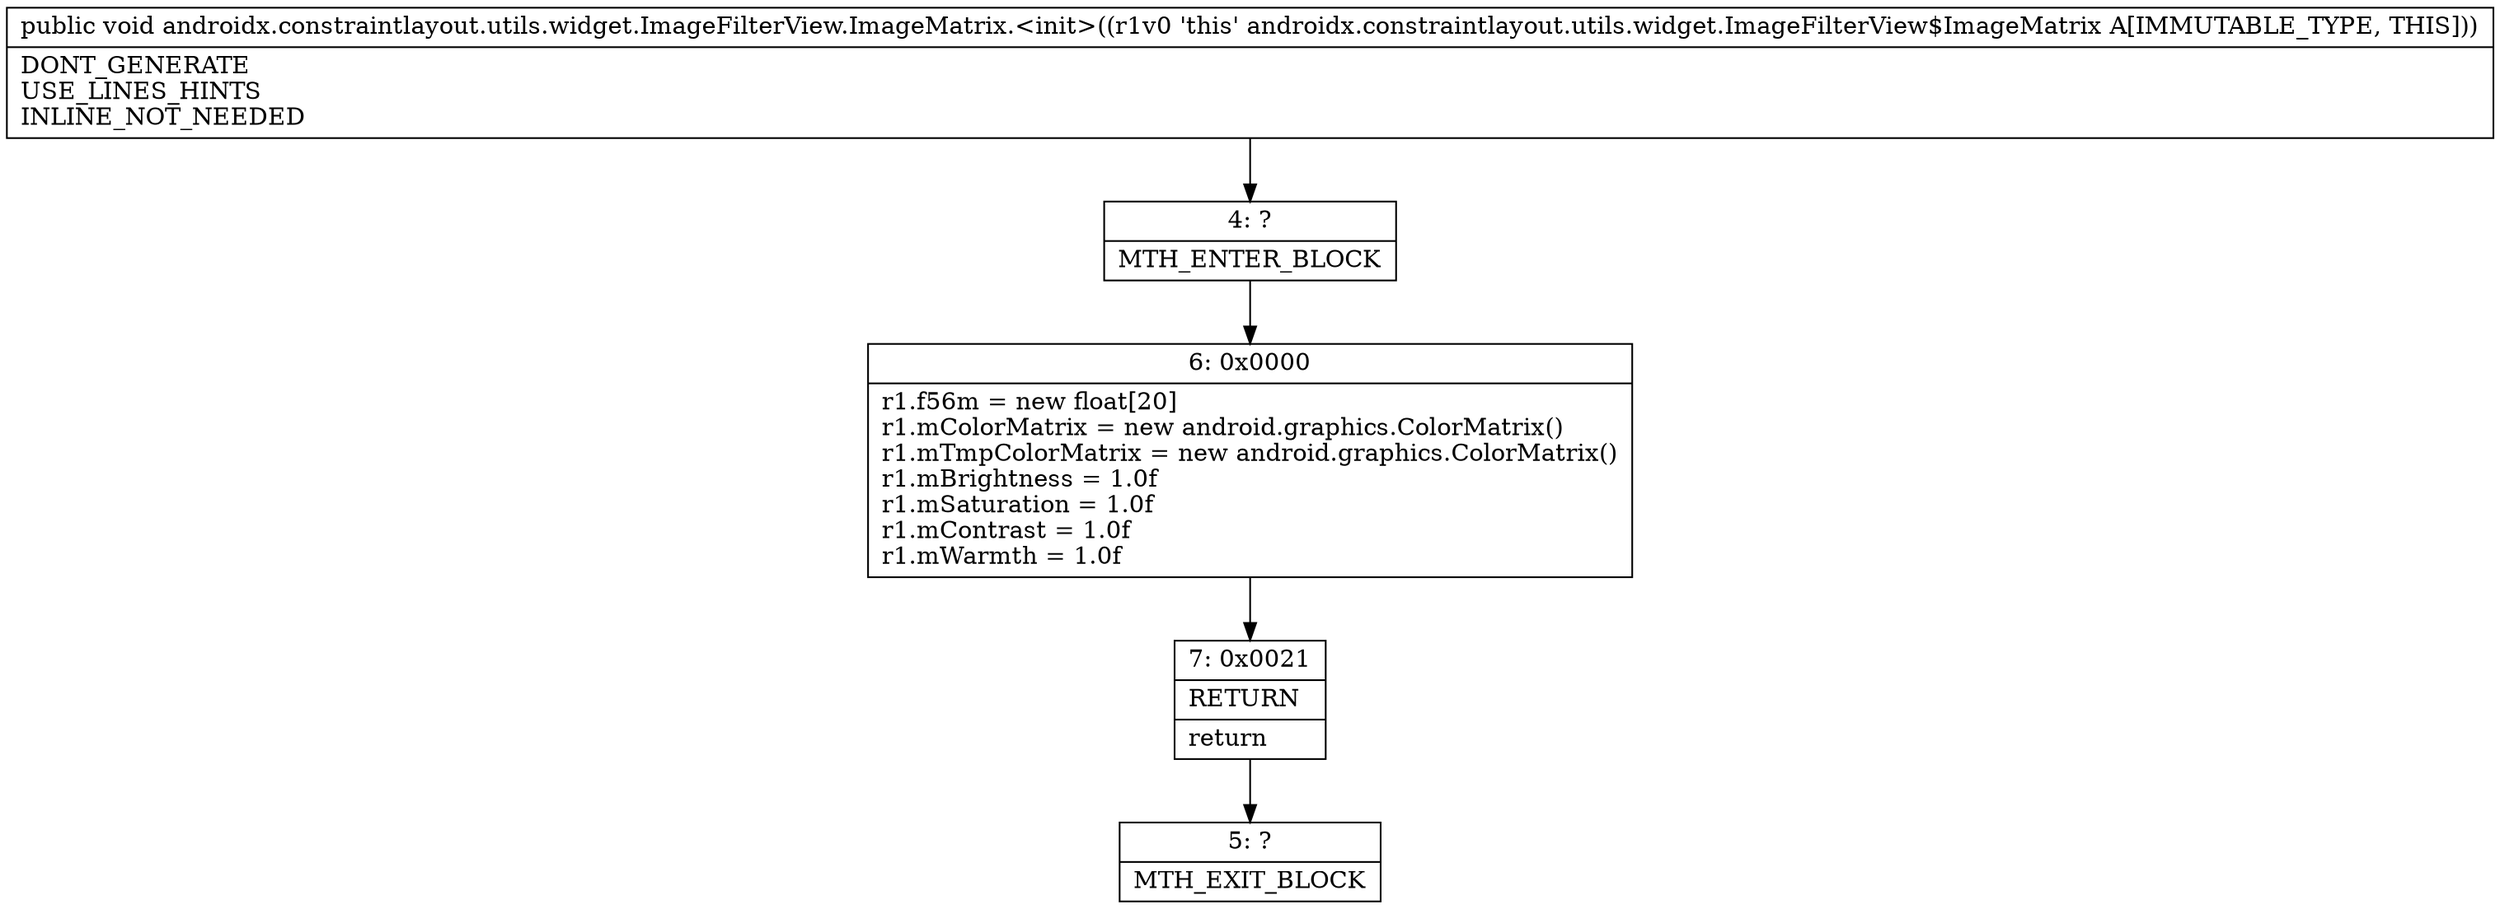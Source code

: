 digraph "CFG forandroidx.constraintlayout.utils.widget.ImageFilterView.ImageMatrix.\<init\>()V" {
Node_4 [shape=record,label="{4\:\ ?|MTH_ENTER_BLOCK\l}"];
Node_6 [shape=record,label="{6\:\ 0x0000|r1.f56m = new float[20]\lr1.mColorMatrix = new android.graphics.ColorMatrix()\lr1.mTmpColorMatrix = new android.graphics.ColorMatrix()\lr1.mBrightness = 1.0f\lr1.mSaturation = 1.0f\lr1.mContrast = 1.0f\lr1.mWarmth = 1.0f\l}"];
Node_7 [shape=record,label="{7\:\ 0x0021|RETURN\l|return\l}"];
Node_5 [shape=record,label="{5\:\ ?|MTH_EXIT_BLOCK\l}"];
MethodNode[shape=record,label="{public void androidx.constraintlayout.utils.widget.ImageFilterView.ImageMatrix.\<init\>((r1v0 'this' androidx.constraintlayout.utils.widget.ImageFilterView$ImageMatrix A[IMMUTABLE_TYPE, THIS]))  | DONT_GENERATE\lUSE_LINES_HINTS\lINLINE_NOT_NEEDED\l}"];
MethodNode -> Node_4;Node_4 -> Node_6;
Node_6 -> Node_7;
Node_7 -> Node_5;
}


